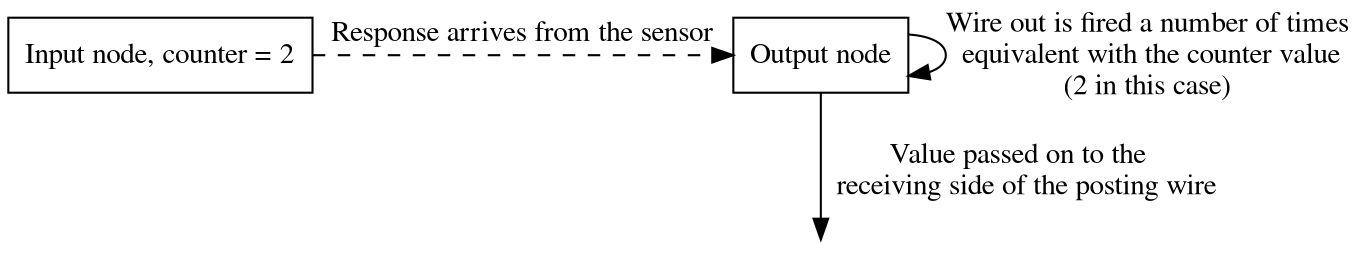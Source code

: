 digraph G
{
                node [fontname="Times Roman", shape=rectangle]
                edge [color=black, fontname="Times Roman"]

                ToNode [label="", color=white, shape=point]
                InputNode [label="Input node, counter = 2"]
                OutputNode [label="Output node"]

                {rank=same; InputNode OutputNode}
                
                InputNode->OutputNode [label="Response arrives from the sensor", style=dashed]
                OutputNode->ToNode [label="Value passed on to the\n  receiving side of the posting wire"]
                OutputNode->OutputNode [label="Wire out is fired a number of times\n equivalent with the counter value\n(2 in this case)"]
}
